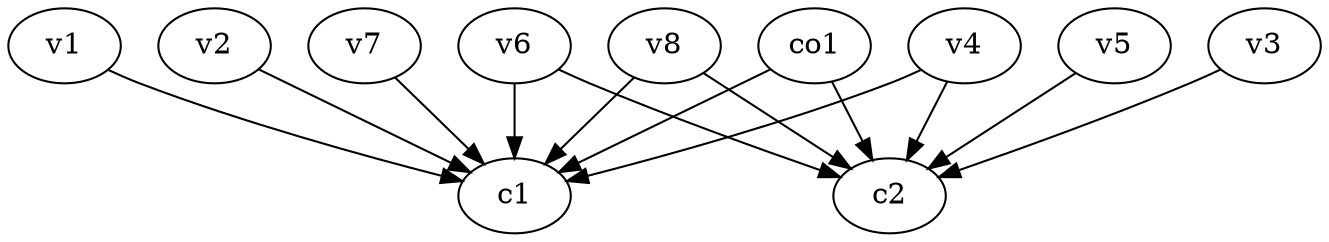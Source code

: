 strict digraph  {
c1;
c2;
v1;
v2;
v3;
v4;
v5;
v6;
v7;
v8;
co1;
v1 -> c1  [weight=1];
v2 -> c1  [weight=1];
v3 -> c2  [weight=1];
v4 -> c1  [weight=1];
v4 -> c2  [weight=1];
v5 -> c2  [weight=1];
v6 -> c2  [weight=1];
v6 -> c1  [weight=1];
v7 -> c1  [weight=1];
v8 -> c1  [weight=1];
v8 -> c2  [weight=1];
co1 -> c2  [weight=1];
co1 -> c1  [weight=1];
}
